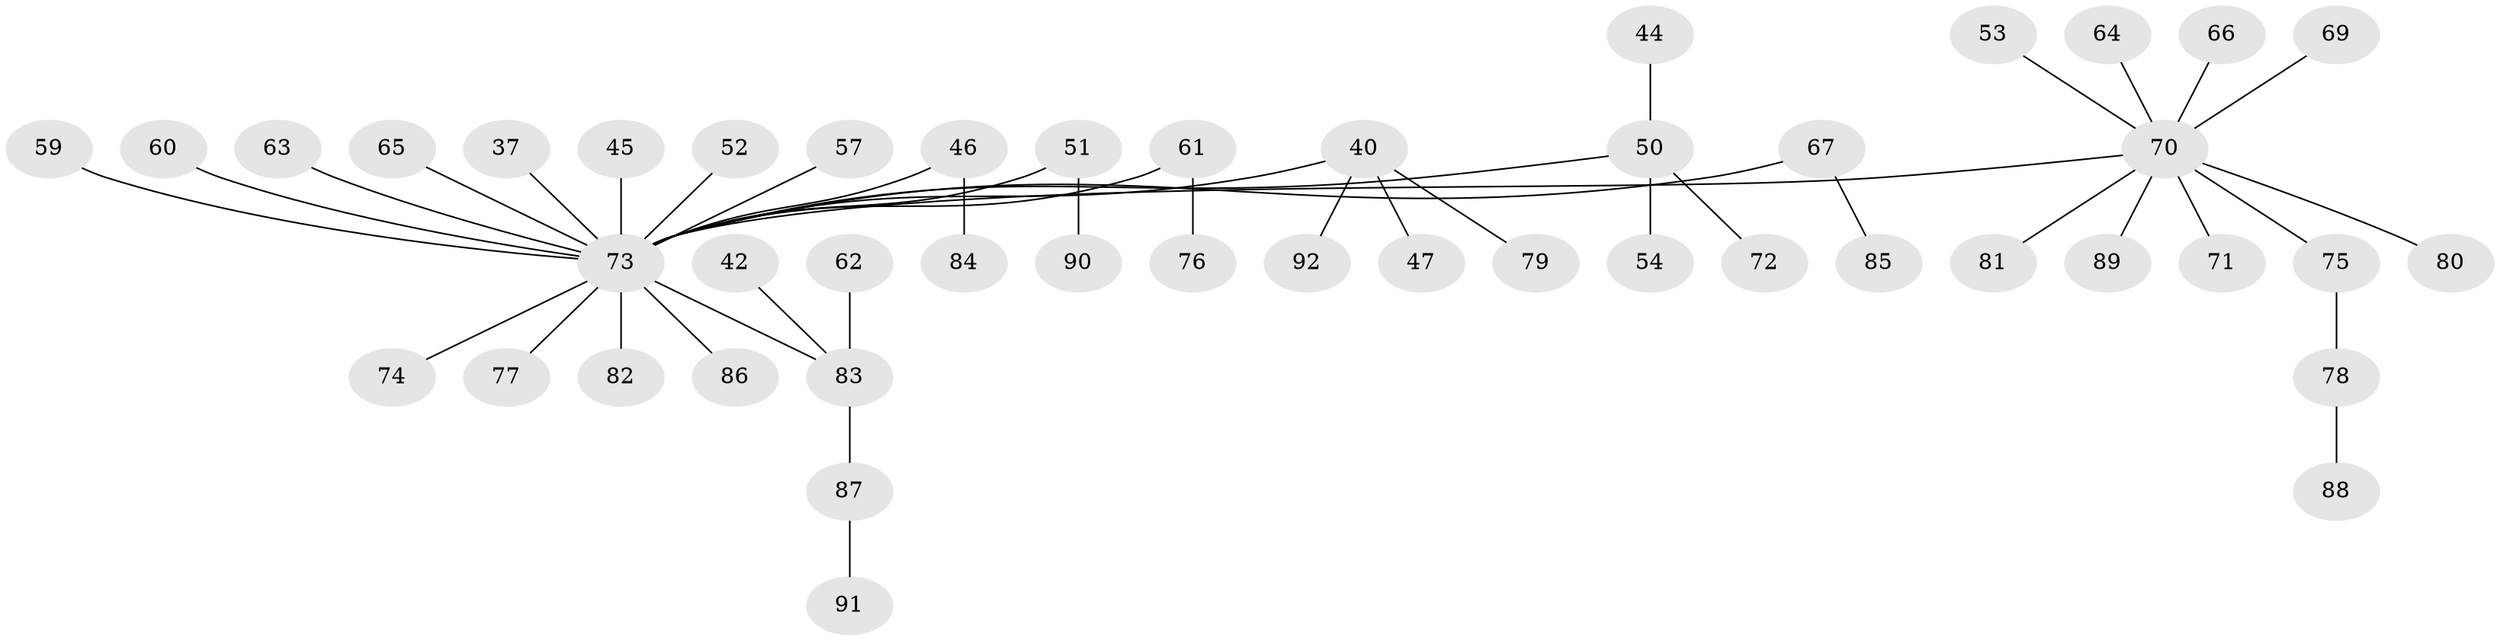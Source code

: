 // original degree distribution, {6: 0.010869565217391304, 8: 0.010869565217391304, 4: 0.07608695652173914, 1: 0.5108695652173914, 7: 0.010869565217391304, 3: 0.043478260869565216, 5: 0.043478260869565216, 2: 0.29347826086956524}
// Generated by graph-tools (version 1.1) at 2025/02/03/05/25 17:02:43]
// undirected, 46 vertices, 45 edges
graph export_dot {
graph [start="1"]
  node [color=gray90,style=filled];
  37;
  40 [super="+20+27"];
  42;
  44;
  45;
  46;
  47;
  50 [super="+38"];
  51;
  52;
  53;
  54;
  57;
  59;
  60;
  61;
  62;
  63;
  64;
  65;
  66;
  67;
  69;
  70 [super="+8+6+14+4+12+13+26+49+58+55+29+33+35+68+39+41"];
  71;
  72;
  73 [super="+5+56+43+21+23+34+30+32+36"];
  74;
  75;
  76;
  77;
  78;
  79;
  80;
  81;
  82;
  83 [super="+24+25"];
  84;
  85;
  86;
  87;
  88;
  89;
  90;
  91;
  92;
  37 -- 73;
  40 -- 92;
  40 -- 73;
  40 -- 47;
  40 -- 79;
  42 -- 83;
  44 -- 50;
  45 -- 73;
  46 -- 84;
  46 -- 73;
  50 -- 54;
  50 -- 72;
  50 -- 73;
  51 -- 90;
  51 -- 73;
  52 -- 73;
  53 -- 70;
  57 -- 73;
  59 -- 73;
  60 -- 73;
  61 -- 76;
  61 -- 73;
  62 -- 83;
  63 -- 73;
  64 -- 70;
  65 -- 73;
  66 -- 70;
  67 -- 85;
  67 -- 73;
  69 -- 70;
  70 -- 81;
  70 -- 89;
  70 -- 80;
  70 -- 73;
  70 -- 71;
  70 -- 75;
  73 -- 74;
  73 -- 82;
  73 -- 86;
  73 -- 83;
  73 -- 77;
  75 -- 78;
  78 -- 88;
  83 -- 87;
  87 -- 91;
}
